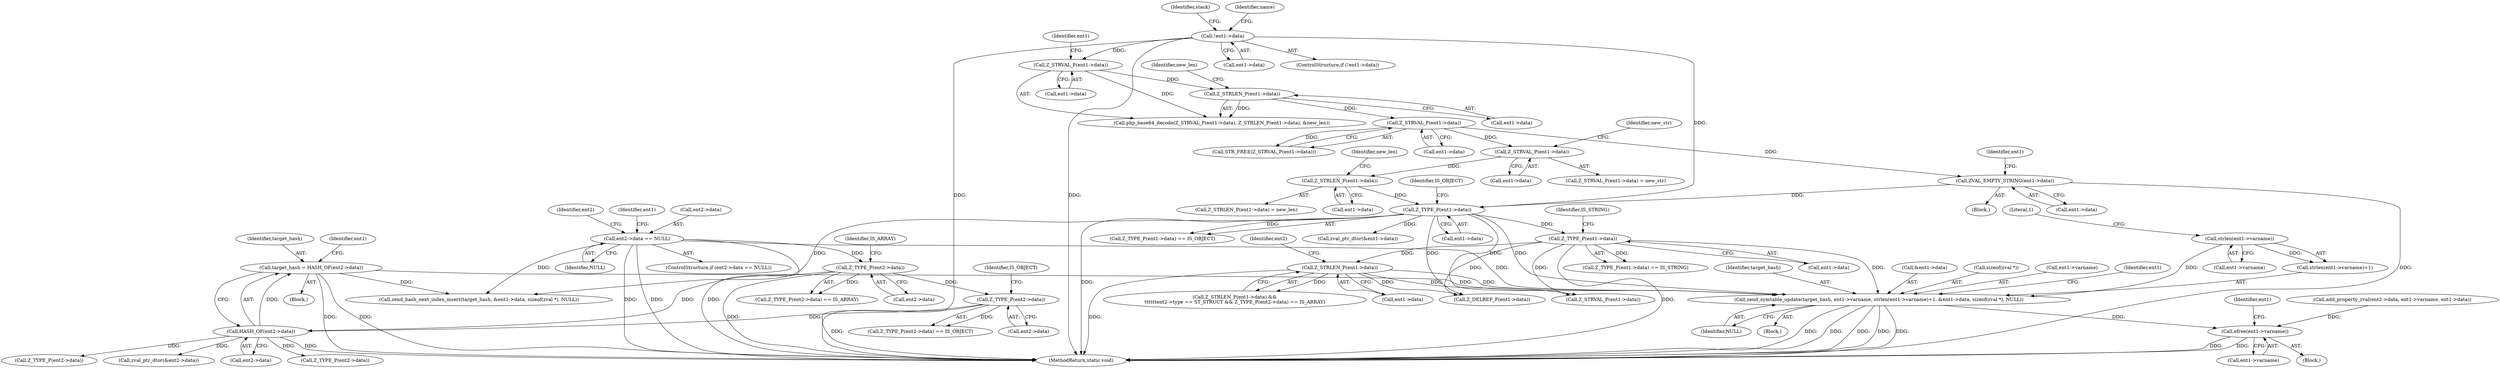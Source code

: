 digraph "0_php-src_6045de69c7dedcba3eadf7c4bba424b19c81d00d_0@API" {
"1000498" [label="(Call,zend_symtable_update(target_hash, ent1->varname, strlen(ent1->varname)+1, &ent1->data, sizeof(zval *), NULL))"];
"1000338" [label="(Call,target_hash = HASH_OF(ent2->data))"];
"1000340" [label="(Call,HASH_OF(ent2->data))"];
"1000332" [label="(Call,Z_TYPE_P(ent2->data))"];
"1000326" [label="(Call,Z_TYPE_P(ent2->data))"];
"1000309" [label="(Call,ent2->data == NULL)"];
"1000504" [label="(Call,strlen(ent1->varname))"];
"1000264" [label="(Call,Z_TYPE_P(ent1->data))"];
"1000258" [label="(Call,ZVAL_EMPTY_STRING(ent1->data))"];
"1000237" [label="(Call,Z_STRVAL_P(ent1->data))"];
"1000230" [label="(Call,Z_STRLEN_P(ent1->data))"];
"1000226" [label="(Call,Z_STRVAL_P(ent1->data))"];
"1000186" [label="(Call,!ent1->data)"];
"1000251" [label="(Call,Z_STRLEN_P(ent1->data))"];
"1000245" [label="(Call,Z_STRVAL_P(ent1->data))"];
"1000365" [label="(Call,Z_STRLEN_P(ent1->data))"];
"1000359" [label="(Call,Z_TYPE_P(ent1->data))"];
"1000516" [label="(Call,efree(ent1->varname))"];
"1000227" [label="(Call,ent1->data)"];
"1000255" [label="(Identifier,new_len)"];
"1000258" [label="(Call,ZVAL_EMPTY_STRING(ent1->data))"];
"1000330" [label="(Identifier,IS_ARRAY)"];
"1000338" [label="(Call,target_hash = HASH_OF(ent2->data))"];
"1000194" [label="(Identifier,stack)"];
"1000580" [label="(MethodReturn,static void)"];
"1000336" [label="(Identifier,IS_OBJECT)"];
"1000532" [label="(Identifier,ent1)"];
"1000226" [label="(Call,Z_STRVAL_P(ent1->data))"];
"1000359" [label="(Call,Z_TYPE_P(ent1->data))"];
"1000265" [label="(Call,ent1->data)"];
"1000366" [label="(Call,ent1->data)"];
"1000348" [label="(Block,)"];
"1000372" [label="(Identifier,ent2)"];
"1000499" [label="(Identifier,target_hash)"];
"1000310" [label="(Call,ent2->data)"];
"1000517" [label="(Call,ent1->varname)"];
"1000313" [label="(Identifier,NULL)"];
"1000186" [label="(Call,!ent1->data)"];
"1000263" [label="(Call,Z_TYPE_P(ent1->data) == IS_OBJECT)"];
"1000252" [label="(Call,ent1->data)"];
"1000309" [label="(Call,ent2->data == NULL)"];
"1000509" [label="(Call,&ent1->data)"];
"1000264" [label="(Call,Z_TYPE_P(ent1->data))"];
"1000513" [label="(Call,sizeof(zval *))"];
"1000333" [label="(Call,ent2->data)"];
"1000230" [label="(Call,Z_STRLEN_P(ent1->data))"];
"1000257" [label="(Block,)"];
"1000337" [label="(Block,)"];
"1000503" [label="(Call,strlen(ent1->varname)+1)"];
"1000508" [label="(Literal,1)"];
"1000251" [label="(Call,Z_STRLEN_P(ent1->data))"];
"1000505" [label="(Call,ent1->varname)"];
"1000187" [label="(Call,ent1->data)"];
"1000315" [label="(Call,zval_ptr_dtor(&ent1->data))"];
"1000266" [label="(Identifier,ent1)"];
"1000327" [label="(Call,ent2->data)"];
"1000250" [label="(Call,Z_STRLEN_P(ent1->data) = new_len)"];
"1000442" [label="(Call,zval_ptr_dtor(&ent2->data))"];
"1000235" [label="(Identifier,new_len)"];
"1000341" [label="(Call,ent2->data)"];
"1000500" [label="(Call,ent1->varname)"];
"1000364" [label="(Call,Z_STRLEN_P(ent1->data) &&\n\t\t\t\t\t\tent2->type == ST_STRUCT && Z_TYPE_P(ent2->data) == IS_ARRAY)"];
"1000259" [label="(Call,ent1->data)"];
"1000236" [label="(Call,STR_FREE(Z_STRVAL_P(ent1->data)))"];
"1000498" [label="(Call,zend_symtable_update(target_hash, ent1->varname, strlen(ent1->varname)+1, &ent1->data, sizeof(zval *), NULL))"];
"1000328" [label="(Identifier,ent2)"];
"1000318" [label="(Identifier,ent1)"];
"1000244" [label="(Call,Z_STRVAL_P(ent1->data) = new_str)"];
"1000376" [label="(Call,Z_TYPE_P(ent2->data))"];
"1000515" [label="(Identifier,NULL)"];
"1000478" [label="(Call,Z_DELREF_P(ent1->data))"];
"1000249" [label="(Identifier,new_str)"];
"1000363" [label="(Identifier,IS_STRING)"];
"1000358" [label="(Call,Z_TYPE_P(ent1->data) == IS_STRING)"];
"1000332" [label="(Call,Z_TYPE_P(ent2->data))"];
"1000387" [label="(Call,Z_STRVAL_P(ent1->data))"];
"1000231" [label="(Call,ent1->data)"];
"1000516" [label="(Call,efree(ent1->varname))"];
"1000522" [label="(Call,zend_hash_next_index_insert(target_hash, &ent1->data, sizeof(zval *), NULL))"];
"1000326" [label="(Call,Z_TYPE_P(ent2->data))"];
"1000237" [label="(Call,Z_STRVAL_P(ent1->data))"];
"1000346" [label="(Identifier,ent1)"];
"1000518" [label="(Identifier,ent1)"];
"1000497" [label="(Block,)"];
"1000331" [label="(Call,Z_TYPE_P(ent2->data) == IS_OBJECT)"];
"1000245" [label="(Call,Z_STRVAL_P(ent1->data))"];
"1000215" [label="(Identifier,name)"];
"1000238" [label="(Call,ent1->data)"];
"1000482" [label="(Call,add_property_zval(ent2->data, ent1->varname, ent1->data))"];
"1000340" [label="(Call,HASH_OF(ent2->data))"];
"1000504" [label="(Call,strlen(ent1->varname))"];
"1000268" [label="(Identifier,IS_OBJECT)"];
"1000365" [label="(Call,Z_STRLEN_P(ent1->data))"];
"1000325" [label="(Call,Z_TYPE_P(ent2->data) == IS_ARRAY)"];
"1000232" [label="(Identifier,ent1)"];
"1000225" [label="(Call,php_base64_decode(Z_STRVAL_P(ent1->data), Z_STRLEN_P(ent1->data), &new_len))"];
"1000308" [label="(ControlStructure,if (ent2->data == NULL))"];
"1000360" [label="(Call,ent1->data)"];
"1000246" [label="(Call,ent1->data)"];
"1000339" [label="(Identifier,target_hash)"];
"1000185" [label="(ControlStructure,if (!ent1->data))"];
"1000460" [label="(Call,Z_TYPE_P(ent2->data))"];
"1000498" -> "1000497"  [label="AST: "];
"1000498" -> "1000515"  [label="CFG: "];
"1000499" -> "1000498"  [label="AST: "];
"1000500" -> "1000498"  [label="AST: "];
"1000503" -> "1000498"  [label="AST: "];
"1000509" -> "1000498"  [label="AST: "];
"1000513" -> "1000498"  [label="AST: "];
"1000515" -> "1000498"  [label="AST: "];
"1000518" -> "1000498"  [label="CFG: "];
"1000498" -> "1000580"  [label="DDG: "];
"1000498" -> "1000580"  [label="DDG: "];
"1000498" -> "1000580"  [label="DDG: "];
"1000498" -> "1000580"  [label="DDG: "];
"1000498" -> "1000580"  [label="DDG: "];
"1000338" -> "1000498"  [label="DDG: "];
"1000504" -> "1000498"  [label="DDG: "];
"1000264" -> "1000498"  [label="DDG: "];
"1000365" -> "1000498"  [label="DDG: "];
"1000359" -> "1000498"  [label="DDG: "];
"1000309" -> "1000498"  [label="DDG: "];
"1000498" -> "1000516"  [label="DDG: "];
"1000338" -> "1000337"  [label="AST: "];
"1000338" -> "1000340"  [label="CFG: "];
"1000339" -> "1000338"  [label="AST: "];
"1000340" -> "1000338"  [label="AST: "];
"1000346" -> "1000338"  [label="CFG: "];
"1000338" -> "1000580"  [label="DDG: "];
"1000338" -> "1000580"  [label="DDG: "];
"1000340" -> "1000338"  [label="DDG: "];
"1000338" -> "1000522"  [label="DDG: "];
"1000340" -> "1000341"  [label="CFG: "];
"1000341" -> "1000340"  [label="AST: "];
"1000340" -> "1000580"  [label="DDG: "];
"1000332" -> "1000340"  [label="DDG: "];
"1000326" -> "1000340"  [label="DDG: "];
"1000340" -> "1000376"  [label="DDG: "];
"1000340" -> "1000442"  [label="DDG: "];
"1000340" -> "1000460"  [label="DDG: "];
"1000332" -> "1000331"  [label="AST: "];
"1000332" -> "1000333"  [label="CFG: "];
"1000333" -> "1000332"  [label="AST: "];
"1000336" -> "1000332"  [label="CFG: "];
"1000332" -> "1000580"  [label="DDG: "];
"1000332" -> "1000331"  [label="DDG: "];
"1000326" -> "1000332"  [label="DDG: "];
"1000326" -> "1000325"  [label="AST: "];
"1000326" -> "1000327"  [label="CFG: "];
"1000327" -> "1000326"  [label="AST: "];
"1000330" -> "1000326"  [label="CFG: "];
"1000326" -> "1000580"  [label="DDG: "];
"1000326" -> "1000325"  [label="DDG: "];
"1000309" -> "1000326"  [label="DDG: "];
"1000309" -> "1000308"  [label="AST: "];
"1000309" -> "1000313"  [label="CFG: "];
"1000310" -> "1000309"  [label="AST: "];
"1000313" -> "1000309"  [label="AST: "];
"1000318" -> "1000309"  [label="CFG: "];
"1000328" -> "1000309"  [label="CFG: "];
"1000309" -> "1000580"  [label="DDG: "];
"1000309" -> "1000580"  [label="DDG: "];
"1000309" -> "1000580"  [label="DDG: "];
"1000309" -> "1000522"  [label="DDG: "];
"1000504" -> "1000503"  [label="AST: "];
"1000504" -> "1000505"  [label="CFG: "];
"1000505" -> "1000504"  [label="AST: "];
"1000508" -> "1000504"  [label="CFG: "];
"1000504" -> "1000503"  [label="DDG: "];
"1000264" -> "1000263"  [label="AST: "];
"1000264" -> "1000265"  [label="CFG: "];
"1000265" -> "1000264"  [label="AST: "];
"1000268" -> "1000264"  [label="CFG: "];
"1000264" -> "1000580"  [label="DDG: "];
"1000264" -> "1000263"  [label="DDG: "];
"1000258" -> "1000264"  [label="DDG: "];
"1000186" -> "1000264"  [label="DDG: "];
"1000251" -> "1000264"  [label="DDG: "];
"1000264" -> "1000315"  [label="DDG: "];
"1000264" -> "1000359"  [label="DDG: "];
"1000264" -> "1000387"  [label="DDG: "];
"1000264" -> "1000478"  [label="DDG: "];
"1000264" -> "1000522"  [label="DDG: "];
"1000258" -> "1000257"  [label="AST: "];
"1000258" -> "1000259"  [label="CFG: "];
"1000259" -> "1000258"  [label="AST: "];
"1000266" -> "1000258"  [label="CFG: "];
"1000258" -> "1000580"  [label="DDG: "];
"1000237" -> "1000258"  [label="DDG: "];
"1000237" -> "1000236"  [label="AST: "];
"1000237" -> "1000238"  [label="CFG: "];
"1000238" -> "1000237"  [label="AST: "];
"1000236" -> "1000237"  [label="CFG: "];
"1000237" -> "1000236"  [label="DDG: "];
"1000230" -> "1000237"  [label="DDG: "];
"1000237" -> "1000245"  [label="DDG: "];
"1000230" -> "1000225"  [label="AST: "];
"1000230" -> "1000231"  [label="CFG: "];
"1000231" -> "1000230"  [label="AST: "];
"1000235" -> "1000230"  [label="CFG: "];
"1000230" -> "1000225"  [label="DDG: "];
"1000226" -> "1000230"  [label="DDG: "];
"1000226" -> "1000225"  [label="AST: "];
"1000226" -> "1000227"  [label="CFG: "];
"1000227" -> "1000226"  [label="AST: "];
"1000232" -> "1000226"  [label="CFG: "];
"1000226" -> "1000225"  [label="DDG: "];
"1000186" -> "1000226"  [label="DDG: "];
"1000186" -> "1000185"  [label="AST: "];
"1000186" -> "1000187"  [label="CFG: "];
"1000187" -> "1000186"  [label="AST: "];
"1000194" -> "1000186"  [label="CFG: "];
"1000215" -> "1000186"  [label="CFG: "];
"1000186" -> "1000580"  [label="DDG: "];
"1000186" -> "1000580"  [label="DDG: "];
"1000251" -> "1000250"  [label="AST: "];
"1000251" -> "1000252"  [label="CFG: "];
"1000252" -> "1000251"  [label="AST: "];
"1000255" -> "1000251"  [label="CFG: "];
"1000245" -> "1000251"  [label="DDG: "];
"1000245" -> "1000244"  [label="AST: "];
"1000245" -> "1000246"  [label="CFG: "];
"1000246" -> "1000245"  [label="AST: "];
"1000249" -> "1000245"  [label="CFG: "];
"1000365" -> "1000364"  [label="AST: "];
"1000365" -> "1000366"  [label="CFG: "];
"1000366" -> "1000365"  [label="AST: "];
"1000372" -> "1000365"  [label="CFG: "];
"1000364" -> "1000365"  [label="CFG: "];
"1000365" -> "1000580"  [label="DDG: "];
"1000365" -> "1000364"  [label="DDG: "];
"1000359" -> "1000365"  [label="DDG: "];
"1000365" -> "1000387"  [label="DDG: "];
"1000365" -> "1000478"  [label="DDG: "];
"1000359" -> "1000358"  [label="AST: "];
"1000359" -> "1000360"  [label="CFG: "];
"1000360" -> "1000359"  [label="AST: "];
"1000363" -> "1000359"  [label="CFG: "];
"1000359" -> "1000580"  [label="DDG: "];
"1000359" -> "1000358"  [label="DDG: "];
"1000359" -> "1000387"  [label="DDG: "];
"1000359" -> "1000478"  [label="DDG: "];
"1000516" -> "1000348"  [label="AST: "];
"1000516" -> "1000517"  [label="CFG: "];
"1000517" -> "1000516"  [label="AST: "];
"1000532" -> "1000516"  [label="CFG: "];
"1000516" -> "1000580"  [label="DDG: "];
"1000516" -> "1000580"  [label="DDG: "];
"1000482" -> "1000516"  [label="DDG: "];
}
